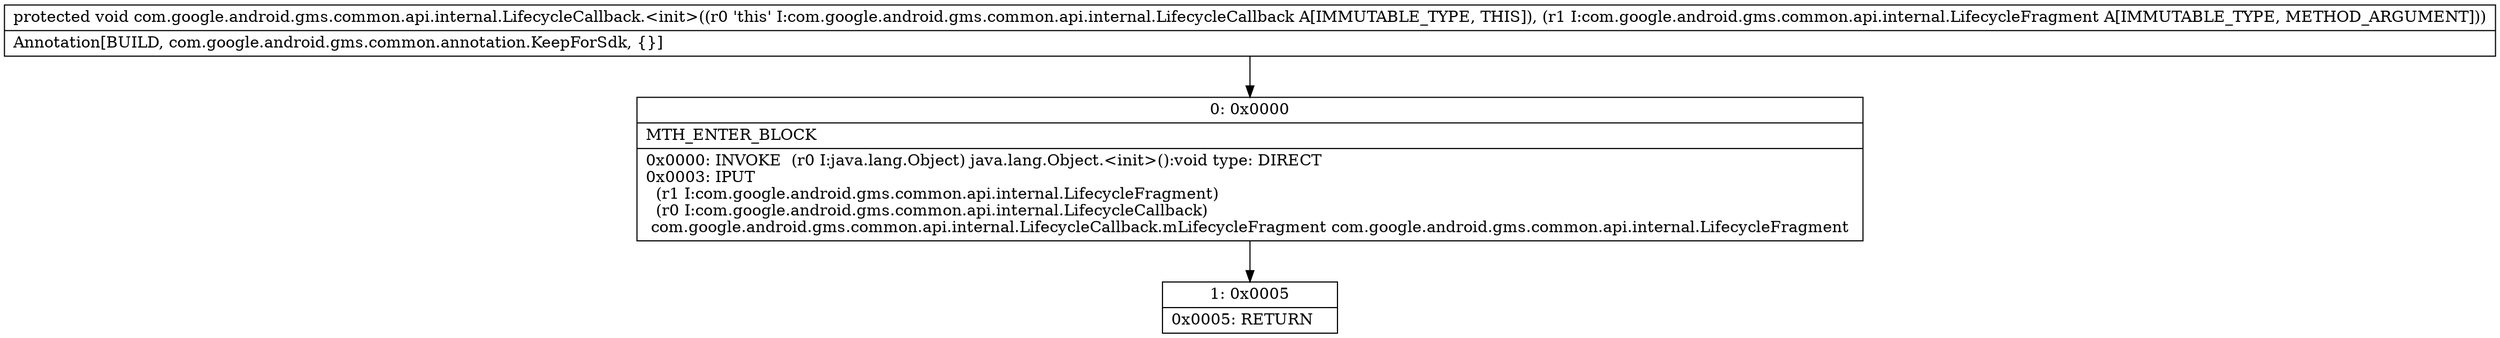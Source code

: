 digraph "CFG forcom.google.android.gms.common.api.internal.LifecycleCallback.\<init\>(Lcom\/google\/android\/gms\/common\/api\/internal\/LifecycleFragment;)V" {
Node_0 [shape=record,label="{0\:\ 0x0000|MTH_ENTER_BLOCK\l|0x0000: INVOKE  (r0 I:java.lang.Object) java.lang.Object.\<init\>():void type: DIRECT \l0x0003: IPUT  \l  (r1 I:com.google.android.gms.common.api.internal.LifecycleFragment)\l  (r0 I:com.google.android.gms.common.api.internal.LifecycleCallback)\l com.google.android.gms.common.api.internal.LifecycleCallback.mLifecycleFragment com.google.android.gms.common.api.internal.LifecycleFragment \l}"];
Node_1 [shape=record,label="{1\:\ 0x0005|0x0005: RETURN   \l}"];
MethodNode[shape=record,label="{protected void com.google.android.gms.common.api.internal.LifecycleCallback.\<init\>((r0 'this' I:com.google.android.gms.common.api.internal.LifecycleCallback A[IMMUTABLE_TYPE, THIS]), (r1 I:com.google.android.gms.common.api.internal.LifecycleFragment A[IMMUTABLE_TYPE, METHOD_ARGUMENT]))  | Annotation[BUILD, com.google.android.gms.common.annotation.KeepForSdk, \{\}]\l}"];
MethodNode -> Node_0;
Node_0 -> Node_1;
}

